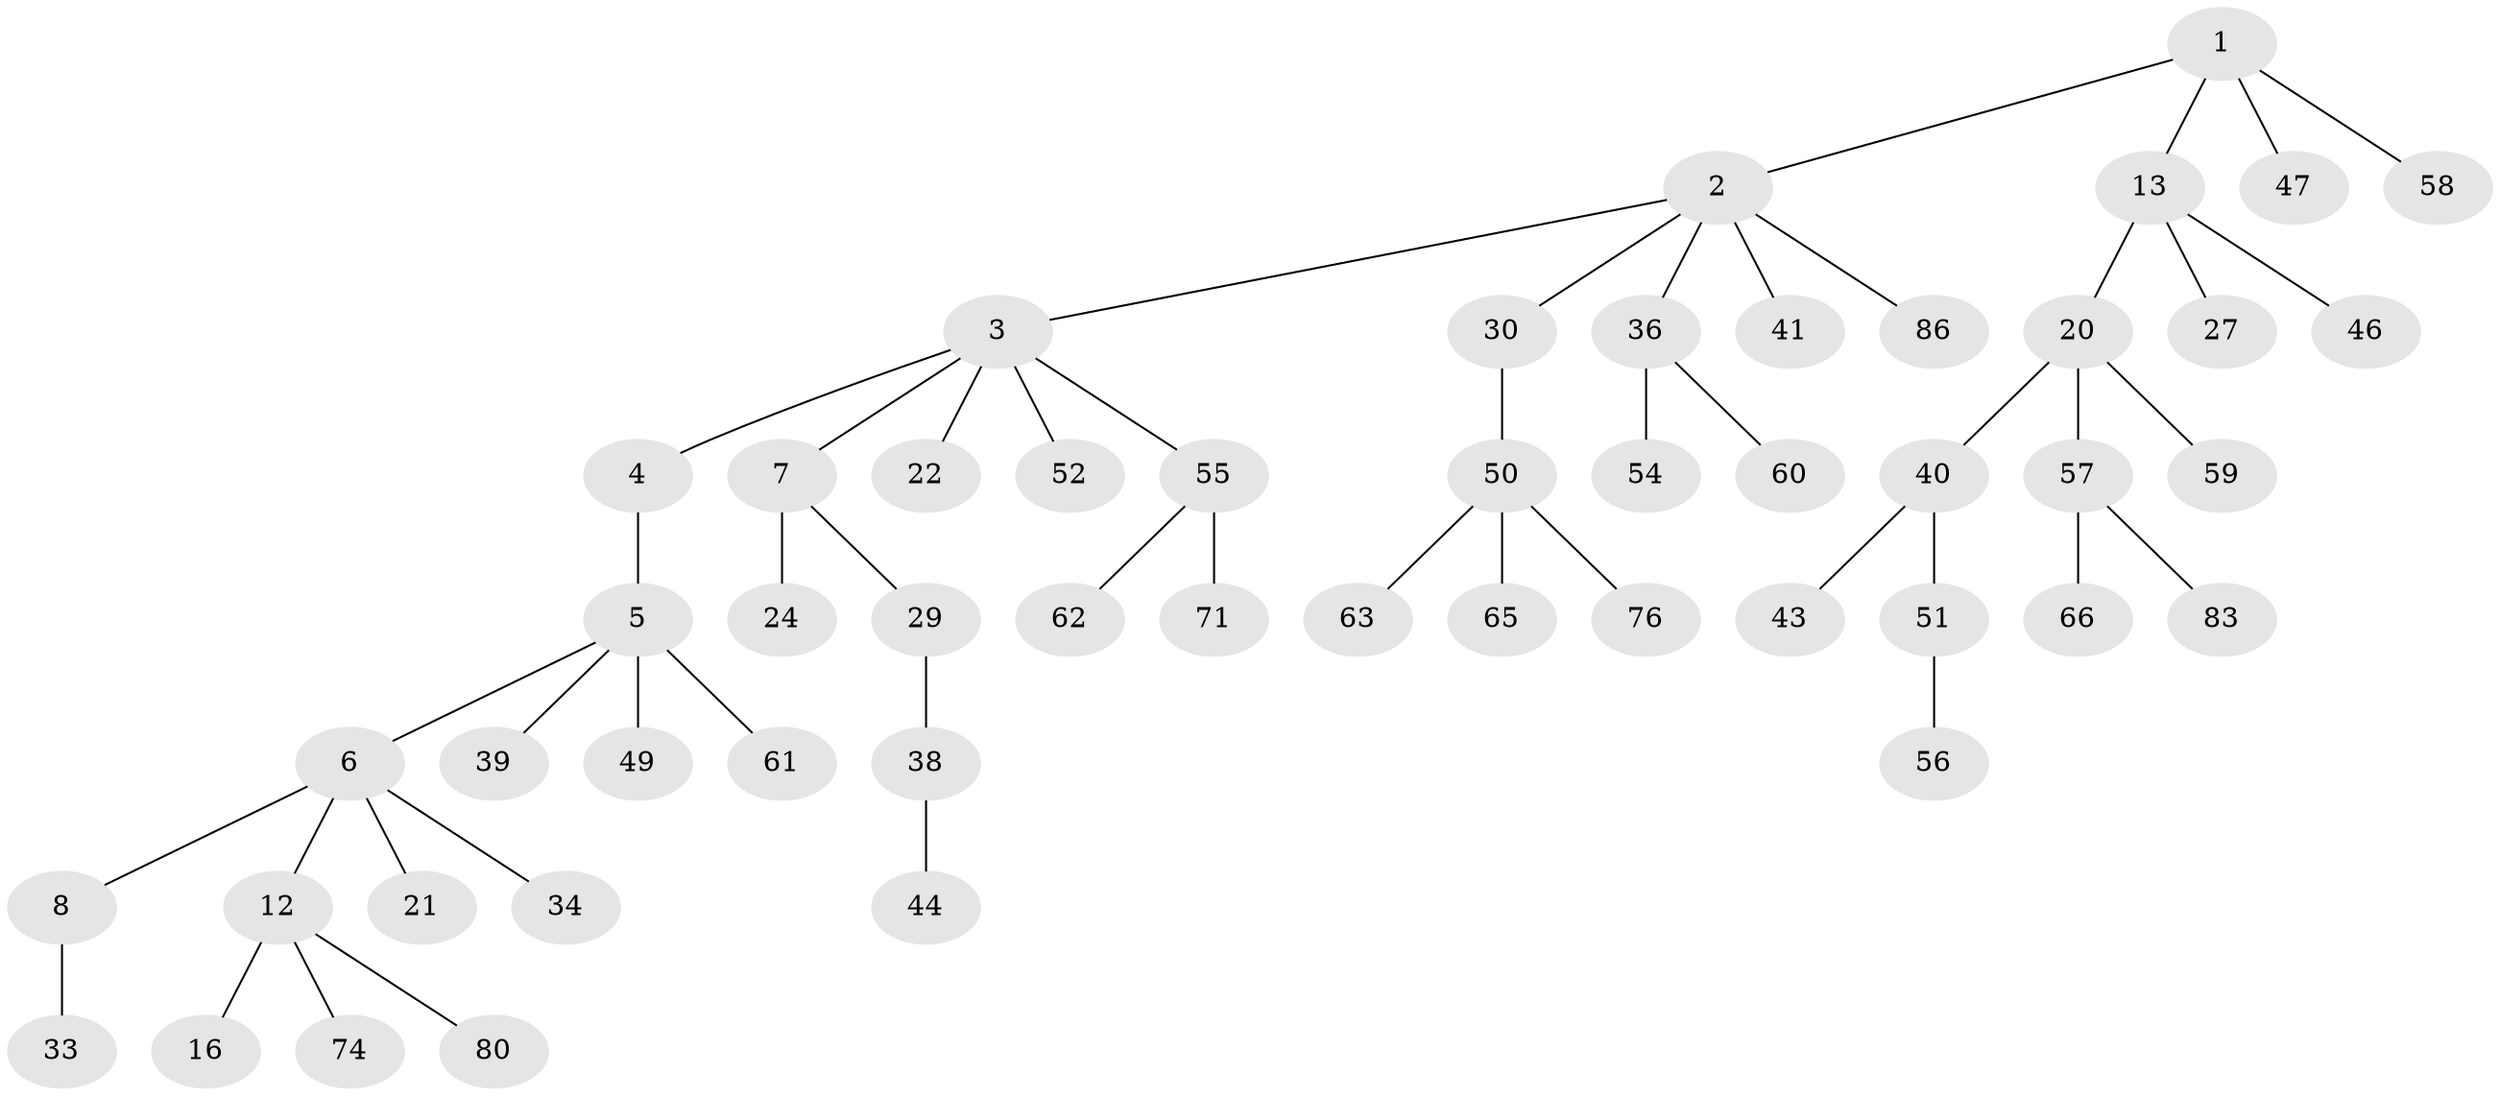 // original degree distribution, {4: 0.05813953488372093, 6: 0.011627906976744186, 2: 0.20930232558139536, 5: 0.011627906976744186, 7: 0.023255813953488372, 1: 0.5116279069767442, 3: 0.1744186046511628}
// Generated by graph-tools (version 1.1) at 2025/19/03/04/25 18:19:23]
// undirected, 51 vertices, 50 edges
graph export_dot {
graph [start="1"]
  node [color=gray90,style=filled];
  1 [super="+11"];
  2 [super="+23+26"];
  3 [super="+35+19"];
  4;
  5 [super="+37+69+32"];
  6 [super="+9+18"];
  7 [super="+10+45"];
  8 [super="+15"];
  12 [super="+42"];
  13 [super="+14"];
  16 [super="+48"];
  20 [super="+25"];
  21;
  22 [super="+53"];
  24;
  27;
  29;
  30 [super="+72"];
  33;
  34;
  36;
  38;
  39;
  40;
  41;
  43;
  44;
  46;
  47;
  49;
  50;
  51;
  52 [super="+85+82"];
  54;
  55;
  56;
  57;
  58;
  59;
  60;
  61;
  62;
  63 [super="+81"];
  65;
  66;
  71;
  74;
  76 [super="+79"];
  80;
  83;
  86;
  1 -- 2;
  1 -- 13;
  1 -- 47;
  1 -- 58;
  2 -- 3;
  2 -- 41;
  2 -- 36;
  2 -- 86;
  2 -- 30;
  3 -- 4;
  3 -- 7;
  3 -- 52;
  3 -- 22;
  3 -- 55;
  4 -- 5;
  5 -- 6;
  5 -- 49;
  5 -- 61;
  5 -- 39;
  6 -- 8;
  6 -- 12;
  6 -- 21;
  6 -- 34;
  7 -- 24;
  7 -- 29;
  8 -- 33;
  12 -- 16;
  12 -- 80;
  12 -- 74;
  13 -- 27;
  13 -- 20;
  13 -- 46;
  20 -- 59;
  20 -- 40;
  20 -- 57;
  29 -- 38;
  30 -- 50;
  36 -- 54;
  36 -- 60;
  38 -- 44;
  40 -- 43;
  40 -- 51;
  50 -- 63;
  50 -- 65;
  50 -- 76;
  51 -- 56;
  55 -- 62;
  55 -- 71;
  57 -- 66;
  57 -- 83;
}
